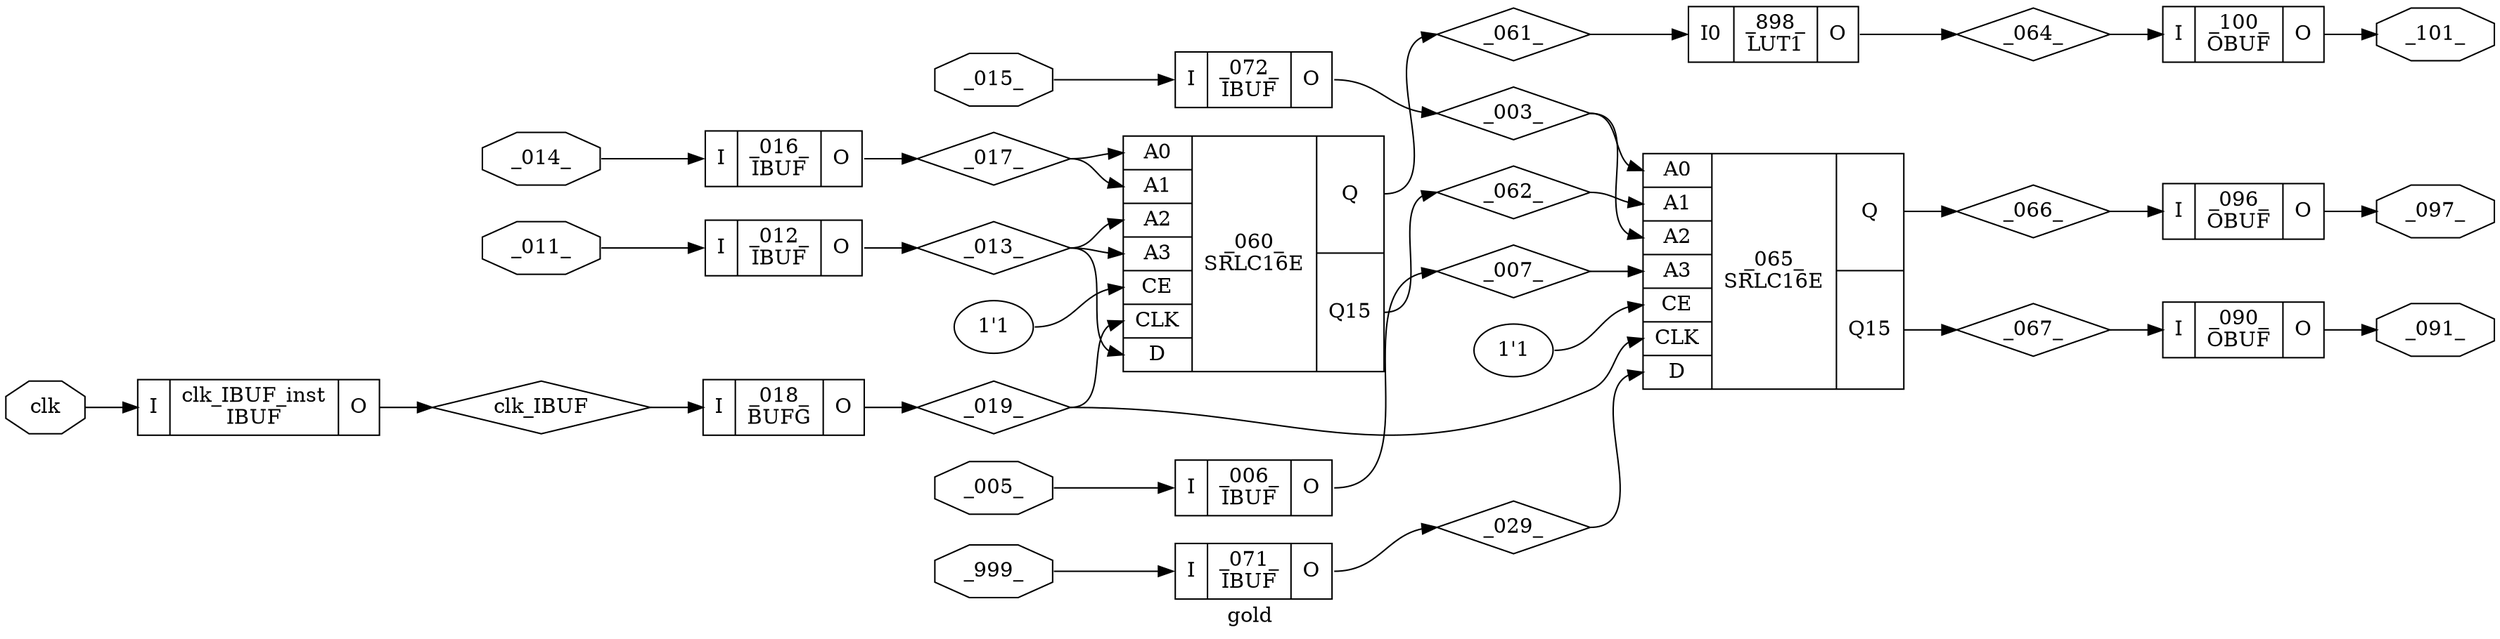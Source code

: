 digraph "gold" {
label="gold";
rankdir="LR";
remincross=true;
n1 [ shape=diamond, label="clk_IBUF", color="black", fontcolor="black"];
n2 [ shape=diamond, label="_067_", color="black", fontcolor="black"];
n3 [ shape=diamond, label="_066_", color="black", fontcolor="black"];
n4 [ shape=diamond, label="_064_", color="black", fontcolor="black"];
n5 [ shape=diamond, label="_062_", color="black", fontcolor="black"];
n6 [ shape=diamond, label="_061_", color="black", fontcolor="black"];
n7 [ shape=diamond, label="_029_", color="black", fontcolor="black"];
n8 [ shape=diamond, label="_019_", color="black", fontcolor="black"];
n9 [ shape=diamond, label="_017_", color="black", fontcolor="black"];
n10 [ shape=diamond, label="_013_", color="black", fontcolor="black"];
n11 [ shape=diamond, label="_007_", color="black", fontcolor="black"];
n12 [ shape=diamond, label="_003_", color="black", fontcolor="black"];
n13 [ shape=octagon, label="_101_", color="black", fontcolor="black"];
n14 [ shape=octagon, label="_097_", color="black", fontcolor="black"];
n15 [ shape=octagon, label="_091_", color="black", fontcolor="black"];
n16 [ shape=octagon, label="clk", color="black", fontcolor="black"];
n17 [ shape=octagon, label="_999_", color="black", fontcolor="black"];
n18 [ shape=octagon, label="_015_", color="black", fontcolor="black"];
n19 [ shape=octagon, label="_014_", color="black", fontcolor="black"];
n20 [ shape=octagon, label="_011_", color="black", fontcolor="black"];
n21 [ shape=octagon, label="_005_", color="black", fontcolor="black"];
c24 [ shape=record, label="{{<p22> I}|clk_IBUF_inst\nIBUF|{<p23> O}}",  ];
c26 [ shape=record, label="{{<p25> I0}|_898_\nLUT1|{<p23> O}}",  ];
c27 [ shape=record, label="{{<p22> I}|_100_\nOBUF|{<p23> O}}",  ];
c28 [ shape=record, label="{{<p22> I}|_096_\nOBUF|{<p23> O}}",  ];
c29 [ shape=record, label="{{<p22> I}|_090_\nOBUF|{<p23> O}}",  ];
c30 [ shape=record, label="{{<p22> I}|_072_\nIBUF|{<p23> O}}",  ];
c31 [ shape=record, label="{{<p22> I}|_071_\nIBUF|{<p23> O}}",  ];
v0 [ label="1'1" ];
c41 [ shape=record, label="{{<p32> A0|<p33> A1|<p34> A2|<p35> A3|<p36> CE|<p37> CLK|<p38> D}|_065_\nSRLC16E|{<p39> Q|<p40> Q15}}",  ];
v1 [ label="1'1" ];
c42 [ shape=record, label="{{<p32> A0|<p33> A1|<p34> A2|<p35> A3|<p36> CE|<p37> CLK|<p38> D}|_060_\nSRLC16E|{<p39> Q|<p40> Q15}}",  ];
c43 [ shape=record, label="{{<p22> I}|_018_\nBUFG|{<p23> O}}",  ];
c44 [ shape=record, label="{{<p22> I}|_016_\nIBUF|{<p23> O}}",  ];
c45 [ shape=record, label="{{<p22> I}|_012_\nIBUF|{<p23> O}}",  ];
c46 [ shape=record, label="{{<p22> I}|_006_\nIBUF|{<p23> O}}",  ];
c24:p23:e -> n1:w [color="black", fontcolor="black", label=""];
n1:e -> c43:p22:w [color="black", fontcolor="black", label=""];
c45:p23:e -> n10:w [color="black", fontcolor="black", label=""];
n10:e -> c42:p34:w [color="black", fontcolor="black", label=""];
n10:e -> c42:p35:w [color="black", fontcolor="black", label=""];
n10:e -> c42:p38:w [color="black", fontcolor="black", label=""];
c46:p23:e -> n11:w [color="black", fontcolor="black", label=""];
n11:e -> c41:p35:w [color="black", fontcolor="black", label=""];
c30:p23:e -> n12:w [color="black", fontcolor="black", label=""];
n12:e -> c41:p32:w [color="black", fontcolor="black", label=""];
n12:e -> c41:p34:w [color="black", fontcolor="black", label=""];
c27:p23:e -> n13:w [color="black", fontcolor="black", label=""];
c28:p23:e -> n14:w [color="black", fontcolor="black", label=""];
c29:p23:e -> n15:w [color="black", fontcolor="black", label=""];
n16:e -> c24:p22:w [color="black", fontcolor="black", label=""];
n17:e -> c31:p22:w [color="black", fontcolor="black", label=""];
n18:e -> c30:p22:w [color="black", fontcolor="black", label=""];
n19:e -> c44:p22:w [color="black", fontcolor="black", label=""];
c41:p40:e -> n2:w [color="black", fontcolor="black", label=""];
n2:e -> c29:p22:w [color="black", fontcolor="black", label=""];
n20:e -> c45:p22:w [color="black", fontcolor="black", label=""];
n21:e -> c46:p22:w [color="black", fontcolor="black", label=""];
c41:p39:e -> n3:w [color="black", fontcolor="black", label=""];
n3:e -> c28:p22:w [color="black", fontcolor="black", label=""];
c26:p23:e -> n4:w [color="black", fontcolor="black", label=""];
n4:e -> c27:p22:w [color="black", fontcolor="black", label=""];
c42:p40:e -> n5:w [color="black", fontcolor="black", label=""];
n5:e -> c41:p33:w [color="black", fontcolor="black", label=""];
c42:p39:e -> n6:w [color="black", fontcolor="black", label=""];
n6:e -> c26:p25:w [color="black", fontcolor="black", label=""];
c31:p23:e -> n7:w [color="black", fontcolor="black", label=""];
n7:e -> c41:p38:w [color="black", fontcolor="black", label=""];
c43:p23:e -> n8:w [color="black", fontcolor="black", label=""];
n8:e -> c41:p37:w [color="black", fontcolor="black", label=""];
n8:e -> c42:p37:w [color="black", fontcolor="black", label=""];
c44:p23:e -> n9:w [color="black", fontcolor="black", label=""];
n9:e -> c42:p32:w [color="black", fontcolor="black", label=""];
n9:e -> c42:p33:w [color="black", fontcolor="black", label=""];
v0:e -> c41:p36:w [color="black", fontcolor="black", label=""];
v1:e -> c42:p36:w [color="black", fontcolor="black", label=""];
}
